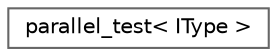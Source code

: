 digraph "类继承关系图"
{
 // LATEX_PDF_SIZE
  bgcolor="transparent";
  edge [fontname=Helvetica,fontsize=10,labelfontname=Helvetica,labelfontsize=10];
  node [fontname=Helvetica,fontsize=10,shape=box,height=0.2,width=0.4];
  rankdir="LR";
  Node0 [id="Node000000",label="parallel_test\< IType \>",height=0.2,width=0.4,color="grey40", fillcolor="white", style="filled",URL="$classparallel__test.html",tooltip=" "];
}
